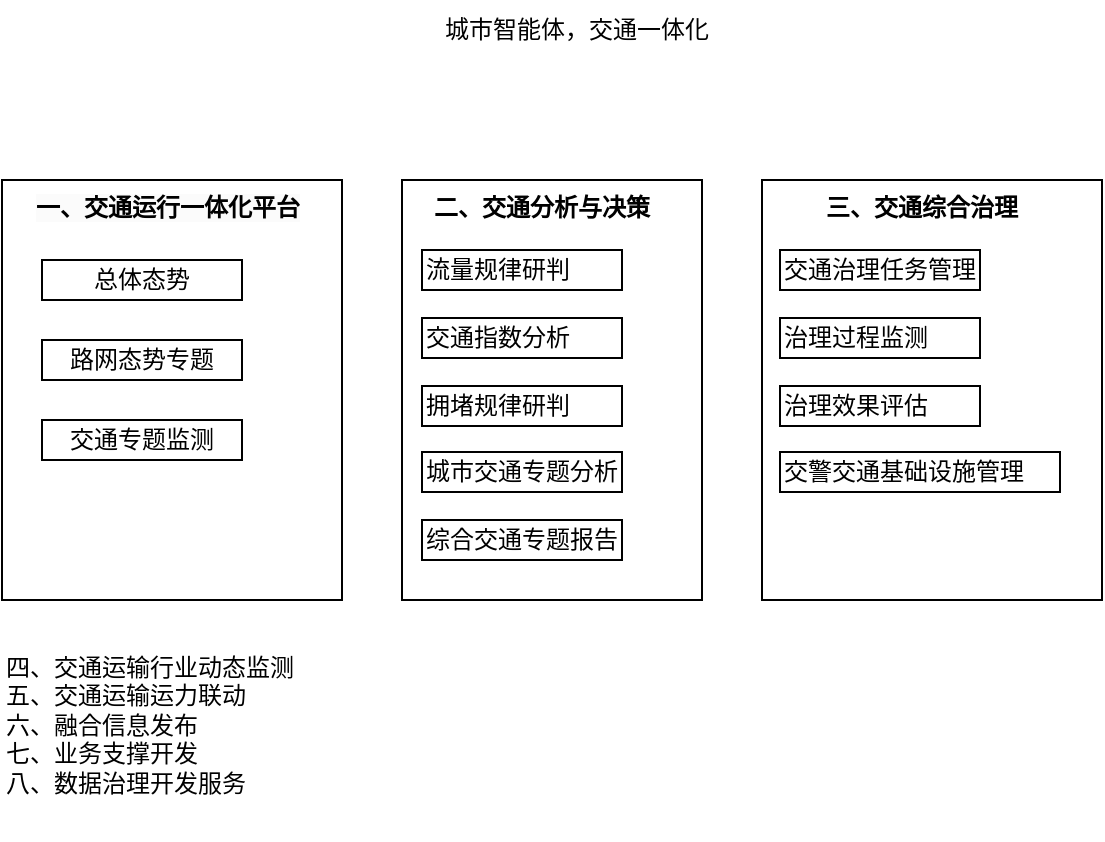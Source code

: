 <mxfile version="26.0.6" pages="2">
  <diagram name="总体" id="ZcTcGLZbmF6GL_6o9DRF">
    <mxGraphModel dx="1434" dy="738" grid="1" gridSize="10" guides="1" tooltips="1" connect="1" arrows="1" fold="1" page="1" pageScale="1" pageWidth="827" pageHeight="1169" math="0" shadow="0">
      <root>
        <mxCell id="0" />
        <mxCell id="1" parent="0" />
        <mxCell id="nIJ783GiHYPhEkQYu61_-16" value="" style="rounded=0;whiteSpace=wrap;html=1;" vertex="1" parent="1">
          <mxGeometry x="440" y="150" width="170" height="210" as="geometry" />
        </mxCell>
        <mxCell id="nIJ783GiHYPhEkQYu61_-7" value="" style="rounded=0;whiteSpace=wrap;html=1;" vertex="1" parent="1">
          <mxGeometry x="260" y="150" width="150" height="210" as="geometry" />
        </mxCell>
        <mxCell id="nIJ783GiHYPhEkQYu61_-1" value="" style="rounded=0;whiteSpace=wrap;html=1;" vertex="1" parent="1">
          <mxGeometry x="60" y="150" width="170" height="210" as="geometry" />
        </mxCell>
        <mxCell id="nIJ783GiHYPhEkQYu61_-2" value="总体态势" style="rounded=0;whiteSpace=wrap;html=1;verticalAlign=middle;" vertex="1" parent="1">
          <mxGeometry x="80" y="190" width="100" height="20" as="geometry" />
        </mxCell>
        <mxCell id="nIJ783GiHYPhEkQYu61_-3" value="路网态势专题" style="rounded=0;whiteSpace=wrap;html=1;verticalAlign=middle;" vertex="1" parent="1">
          <mxGeometry x="80" y="230" width="100" height="20" as="geometry" />
        </mxCell>
        <mxCell id="nIJ783GiHYPhEkQYu61_-5" value="二、交通分析与决策" style="text;whiteSpace=wrap;fontStyle=1" vertex="1" parent="1">
          <mxGeometry x="274" y="150" width="140" height="40" as="geometry" />
        </mxCell>
        <mxCell id="nIJ783GiHYPhEkQYu61_-6" value="&lt;span style=&quot;color: rgb(0, 0, 0); font-family: Helvetica; font-size: 12px; font-style: normal; font-variant-ligatures: normal; font-variant-caps: normal; letter-spacing: normal; orphans: 2; text-align: center; text-indent: 0px; text-transform: none; widows: 2; word-spacing: 0px; -webkit-text-stroke-width: 0px; white-space: normal; background-color: rgb(251, 251, 251); text-decoration-thickness: initial; text-decoration-style: initial; text-decoration-color: initial; float: none; display: inline !important;&quot;&gt;一、交通运行一体化平台&lt;/span&gt;" style="text;whiteSpace=wrap;html=1;fontStyle=1" vertex="1" parent="1">
          <mxGeometry x="75" y="150" width="140" height="40" as="geometry" />
        </mxCell>
        <mxCell id="nIJ783GiHYPhEkQYu61_-8" value="&lt;span style=&quot;text-align: left;&quot;&gt;交通专题监测&lt;/span&gt;" style="rounded=0;whiteSpace=wrap;html=1;verticalAlign=middle;" vertex="1" parent="1">
          <mxGeometry x="80" y="270" width="100" height="20" as="geometry" />
        </mxCell>
        <mxCell id="nIJ783GiHYPhEkQYu61_-9" value="流量规律研判" style="text;whiteSpace=wrap;strokeColor=default;verticalAlign=middle;" vertex="1" parent="1">
          <mxGeometry x="270" y="185" width="100" height="20" as="geometry" />
        </mxCell>
        <mxCell id="nIJ783GiHYPhEkQYu61_-10" value="交通指数分析" style="text;whiteSpace=wrap;strokeColor=default;verticalAlign=middle;" vertex="1" parent="1">
          <mxGeometry x="270" y="219" width="100" height="20" as="geometry" />
        </mxCell>
        <mxCell id="nIJ783GiHYPhEkQYu61_-11" value="拥堵规律研判" style="text;whiteSpace=wrap;strokeColor=default;verticalAlign=middle;" vertex="1" parent="1">
          <mxGeometry x="270" y="253" width="100" height="20" as="geometry" />
        </mxCell>
        <mxCell id="nIJ783GiHYPhEkQYu61_-12" value="城市交通专题分析" style="text;whiteSpace=wrap;strokeColor=default;verticalAlign=middle;" vertex="1" parent="1">
          <mxGeometry x="270" y="286" width="100" height="20" as="geometry" />
        </mxCell>
        <mxCell id="nIJ783GiHYPhEkQYu61_-14" value="综合交通专题报告" style="text;whiteSpace=wrap;strokeColor=default;verticalAlign=middle;" vertex="1" parent="1">
          <mxGeometry x="270" y="320" width="100" height="20" as="geometry" />
        </mxCell>
        <mxCell id="nIJ783GiHYPhEkQYu61_-15" value="三、交通综合治理" style="text;whiteSpace=wrap;fontStyle=1" vertex="1" parent="1">
          <mxGeometry x="470" y="150" width="130" height="40" as="geometry" />
        </mxCell>
        <mxCell id="nIJ783GiHYPhEkQYu61_-17" value="交通治理任务管理" style="text;whiteSpace=wrap;strokeColor=default;verticalAlign=middle;" vertex="1" parent="1">
          <mxGeometry x="449" y="185" width="100" height="20" as="geometry" />
        </mxCell>
        <mxCell id="nIJ783GiHYPhEkQYu61_-18" value="治理过程监测" style="text;whiteSpace=wrap;strokeColor=default;verticalAlign=middle;" vertex="1" parent="1">
          <mxGeometry x="449" y="219" width="100" height="20" as="geometry" />
        </mxCell>
        <mxCell id="nIJ783GiHYPhEkQYu61_-19" value="治理效果评估" style="text;whiteSpace=wrap;strokeColor=default;verticalAlign=middle;" vertex="1" parent="1">
          <mxGeometry x="449" y="253" width="100" height="20" as="geometry" />
        </mxCell>
        <mxCell id="nIJ783GiHYPhEkQYu61_-20" value="交警交通基础设施管理" style="text;whiteSpace=wrap;strokeColor=default;verticalAlign=middle;" vertex="1" parent="1">
          <mxGeometry x="449" y="286" width="140" height="20" as="geometry" />
        </mxCell>
        <mxCell id="nIJ783GiHYPhEkQYu61_-22" value="四、交通运输行业动态监测                &#xa;五、交通运输运力联动                &#xa;六、融合信息发布        &#xa;七、业务支撑开发            &#xa;八、数据治理开发服务" style="text;whiteSpace=wrap;" vertex="1" parent="1">
          <mxGeometry x="60" y="380" width="230" height="100" as="geometry" />
        </mxCell>
        <mxCell id="CTjedumYjyq66iIp7xSI-1" value="城市智能体，交通一体化" style="text;html=1;align=center;verticalAlign=middle;whiteSpace=wrap;rounded=0;" vertex="1" parent="1">
          <mxGeometry x="260" y="60" width="175" height="30" as="geometry" />
        </mxCell>
      </root>
    </mxGraphModel>
  </diagram>
  <diagram name="第 1 页 的副本" id="I1nT6MztTFiUGVc4d56Y">
    <mxGraphModel grid="1" page="1" gridSize="10" guides="1" tooltips="1" connect="1" arrows="1" fold="1" pageScale="1" pageWidth="827" pageHeight="1169" math="0" shadow="0">
      <root>
        <mxCell id="rApLSeXM7jd4yq65ZYNG-0" />
        <mxCell id="rApLSeXM7jd4yq65ZYNG-1" parent="rApLSeXM7jd4yq65ZYNG-0" />
        <mxCell id="rApLSeXM7jd4yq65ZYNG-2" value="" style="rounded=0;whiteSpace=wrap;html=1;" vertex="1" parent="rApLSeXM7jd4yq65ZYNG-1">
          <mxGeometry x="440" y="150" width="170" height="210" as="geometry" />
        </mxCell>
        <mxCell id="rApLSeXM7jd4yq65ZYNG-3" value="" style="rounded=0;whiteSpace=wrap;html=1;" vertex="1" parent="rApLSeXM7jd4yq65ZYNG-1">
          <mxGeometry x="260" y="150" width="150" height="210" as="geometry" />
        </mxCell>
        <mxCell id="rApLSeXM7jd4yq65ZYNG-4" value="" style="rounded=0;whiteSpace=wrap;html=1;" vertex="1" parent="rApLSeXM7jd4yq65ZYNG-1">
          <mxGeometry x="60" y="150" width="170" height="210" as="geometry" />
        </mxCell>
        <mxCell id="rApLSeXM7jd4yq65ZYNG-5" value="总体态势" style="rounded=0;whiteSpace=wrap;html=1;verticalAlign=middle;" vertex="1" parent="rApLSeXM7jd4yq65ZYNG-1">
          <mxGeometry x="80" y="190" width="100" height="20" as="geometry" />
        </mxCell>
        <mxCell id="rApLSeXM7jd4yq65ZYNG-6" value="路网态势专题" style="rounded=0;whiteSpace=wrap;html=1;verticalAlign=middle;" vertex="1" parent="rApLSeXM7jd4yq65ZYNG-1">
          <mxGeometry x="80" y="230" width="100" height="20" as="geometry" />
        </mxCell>
        <mxCell id="rApLSeXM7jd4yq65ZYNG-7" value="二、交通分析与决策" style="text;whiteSpace=wrap;fontStyle=1" vertex="1" parent="rApLSeXM7jd4yq65ZYNG-1">
          <mxGeometry x="274" y="150" width="140" height="40" as="geometry" />
        </mxCell>
        <mxCell id="rApLSeXM7jd4yq65ZYNG-8" value="&lt;span style=&quot;color: rgb(0, 0, 0); font-family: Helvetica; font-size: 12px; font-style: normal; font-variant-ligatures: normal; font-variant-caps: normal; letter-spacing: normal; orphans: 2; text-align: center; text-indent: 0px; text-transform: none; widows: 2; word-spacing: 0px; -webkit-text-stroke-width: 0px; white-space: normal; background-color: rgb(251, 251, 251); text-decoration-thickness: initial; text-decoration-style: initial; text-decoration-color: initial; float: none; display: inline !important;&quot;&gt;一、交通运行一体化平台&lt;/span&gt;" style="text;whiteSpace=wrap;html=1;fontStyle=1" vertex="1" parent="rApLSeXM7jd4yq65ZYNG-1">
          <mxGeometry x="75" y="150" width="140" height="40" as="geometry" />
        </mxCell>
        <mxCell id="rApLSeXM7jd4yq65ZYNG-9" value="&lt;span style=&quot;text-align: left;&quot;&gt;交通专题监测&lt;/span&gt;" style="rounded=0;whiteSpace=wrap;html=1;verticalAlign=middle;" vertex="1" parent="rApLSeXM7jd4yq65ZYNG-1">
          <mxGeometry x="80" y="270" width="100" height="20" as="geometry" />
        </mxCell>
        <mxCell id="rApLSeXM7jd4yq65ZYNG-10" value="流量规律研判" style="text;whiteSpace=wrap;strokeColor=default;verticalAlign=middle;" vertex="1" parent="rApLSeXM7jd4yq65ZYNG-1">
          <mxGeometry x="270" y="185" width="100" height="20" as="geometry" />
        </mxCell>
        <mxCell id="rApLSeXM7jd4yq65ZYNG-11" value="交通指数分析" style="text;whiteSpace=wrap;strokeColor=default;verticalAlign=middle;" vertex="1" parent="rApLSeXM7jd4yq65ZYNG-1">
          <mxGeometry x="270" y="219" width="100" height="20" as="geometry" />
        </mxCell>
        <mxCell id="rApLSeXM7jd4yq65ZYNG-12" value="拥堵规律研判" style="text;whiteSpace=wrap;strokeColor=default;verticalAlign=middle;" vertex="1" parent="rApLSeXM7jd4yq65ZYNG-1">
          <mxGeometry x="270" y="253" width="100" height="20" as="geometry" />
        </mxCell>
        <mxCell id="rApLSeXM7jd4yq65ZYNG-13" value="城市交通专题分析" style="text;whiteSpace=wrap;strokeColor=default;verticalAlign=middle;" vertex="1" parent="rApLSeXM7jd4yq65ZYNG-1">
          <mxGeometry x="270" y="286" width="100" height="20" as="geometry" />
        </mxCell>
        <mxCell id="rApLSeXM7jd4yq65ZYNG-14" value="综合交通专题报告" style="text;whiteSpace=wrap;strokeColor=default;verticalAlign=middle;" vertex="1" parent="rApLSeXM7jd4yq65ZYNG-1">
          <mxGeometry x="270" y="320" width="100" height="20" as="geometry" />
        </mxCell>
        <mxCell id="rApLSeXM7jd4yq65ZYNG-15" value="三、交通综合治理" style="text;whiteSpace=wrap;fontStyle=1" vertex="1" parent="rApLSeXM7jd4yq65ZYNG-1">
          <mxGeometry x="470" y="150" width="130" height="40" as="geometry" />
        </mxCell>
        <mxCell id="rApLSeXM7jd4yq65ZYNG-16" value="交通治理任务管理" style="text;whiteSpace=wrap;strokeColor=default;verticalAlign=middle;" vertex="1" parent="rApLSeXM7jd4yq65ZYNG-1">
          <mxGeometry x="460" y="200" width="100" height="20" as="geometry" />
        </mxCell>
        <mxCell id="rApLSeXM7jd4yq65ZYNG-17" value="治理过程监测" style="text;whiteSpace=wrap;strokeColor=default;verticalAlign=middle;" vertex="1" parent="rApLSeXM7jd4yq65ZYNG-1">
          <mxGeometry x="460" y="240" width="100" height="20" as="geometry" />
        </mxCell>
        <mxCell id="rApLSeXM7jd4yq65ZYNG-18" value="治理效果评估" style="text;whiteSpace=wrap;strokeColor=default;verticalAlign=middle;" vertex="1" parent="rApLSeXM7jd4yq65ZYNG-1">
          <mxGeometry x="460" y="280" width="100" height="20" as="geometry" />
        </mxCell>
        <mxCell id="rApLSeXM7jd4yq65ZYNG-19" value="交警交通基础设施管理" style="text;whiteSpace=wrap;strokeColor=default;verticalAlign=middle;" vertex="1" parent="rApLSeXM7jd4yq65ZYNG-1">
          <mxGeometry x="460" y="320" width="140" height="20" as="geometry" />
        </mxCell>
        <mxCell id="rApLSeXM7jd4yq65ZYNG-20" value="四、交通运输行业动态监测                &#xa;五、交通运输运力联动                &#xa;六、融合信息发布        &#xa;七、业务支撑开发            &#xa;八、数据治理开发服务" style="text;whiteSpace=wrap;" vertex="1" parent="rApLSeXM7jd4yq65ZYNG-1">
          <mxGeometry x="60" y="400" width="230" height="100" as="geometry" />
        </mxCell>
      </root>
    </mxGraphModel>
  </diagram>
</mxfile>
